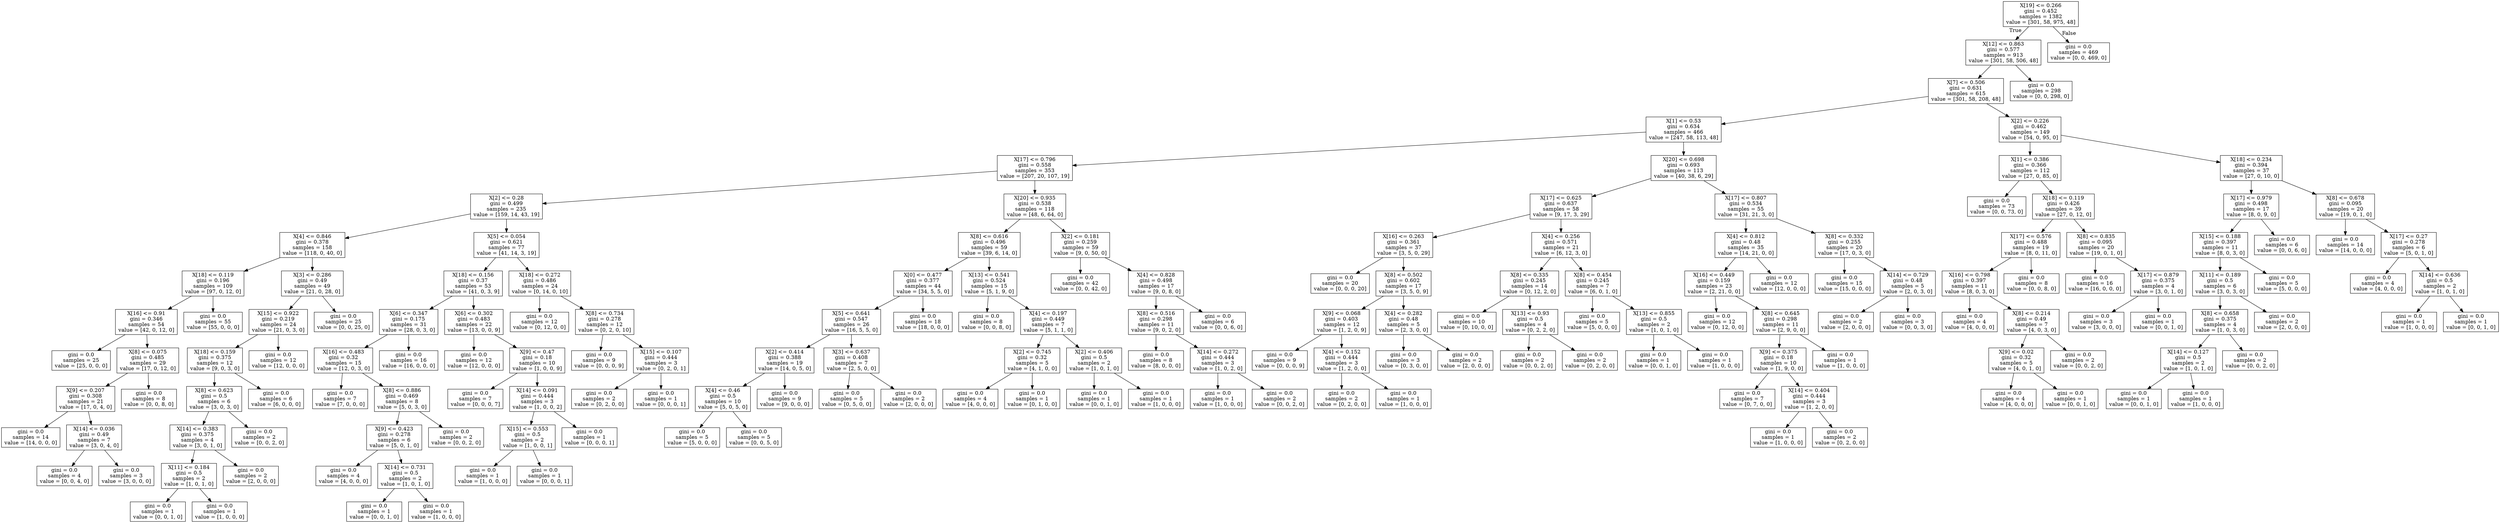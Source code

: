 digraph Tree {
node [shape=box] ;
0 [label="X[19] <= 0.266\ngini = 0.452\nsamples = 1382\nvalue = [301, 58, 975, 48]"] ;
1 [label="X[12] <= 0.863\ngini = 0.577\nsamples = 913\nvalue = [301, 58, 506, 48]"] ;
0 -> 1 [labeldistance=2.5, labelangle=45, headlabel="True"] ;
2 [label="X[7] <= 0.506\ngini = 0.631\nsamples = 615\nvalue = [301, 58, 208, 48]"] ;
1 -> 2 ;
3 [label="X[1] <= 0.53\ngini = 0.634\nsamples = 466\nvalue = [247, 58, 113, 48]"] ;
2 -> 3 ;
4 [label="X[17] <= 0.796\ngini = 0.558\nsamples = 353\nvalue = [207, 20, 107, 19]"] ;
3 -> 4 ;
5 [label="X[2] <= 0.28\ngini = 0.499\nsamples = 235\nvalue = [159, 14, 43, 19]"] ;
4 -> 5 ;
6 [label="X[4] <= 0.846\ngini = 0.378\nsamples = 158\nvalue = [118, 0, 40, 0]"] ;
5 -> 6 ;
7 [label="X[18] <= 0.119\ngini = 0.196\nsamples = 109\nvalue = [97, 0, 12, 0]"] ;
6 -> 7 ;
8 [label="X[16] <= 0.91\ngini = 0.346\nsamples = 54\nvalue = [42, 0, 12, 0]"] ;
7 -> 8 ;
9 [label="gini = 0.0\nsamples = 25\nvalue = [25, 0, 0, 0]"] ;
8 -> 9 ;
10 [label="X[8] <= 0.075\ngini = 0.485\nsamples = 29\nvalue = [17, 0, 12, 0]"] ;
8 -> 10 ;
11 [label="X[9] <= 0.207\ngini = 0.308\nsamples = 21\nvalue = [17, 0, 4, 0]"] ;
10 -> 11 ;
12 [label="gini = 0.0\nsamples = 14\nvalue = [14, 0, 0, 0]"] ;
11 -> 12 ;
13 [label="X[14] <= 0.036\ngini = 0.49\nsamples = 7\nvalue = [3, 0, 4, 0]"] ;
11 -> 13 ;
14 [label="gini = 0.0\nsamples = 4\nvalue = [0, 0, 4, 0]"] ;
13 -> 14 ;
15 [label="gini = 0.0\nsamples = 3\nvalue = [3, 0, 0, 0]"] ;
13 -> 15 ;
16 [label="gini = 0.0\nsamples = 8\nvalue = [0, 0, 8, 0]"] ;
10 -> 16 ;
17 [label="gini = 0.0\nsamples = 55\nvalue = [55, 0, 0, 0]"] ;
7 -> 17 ;
18 [label="X[3] <= 0.286\ngini = 0.49\nsamples = 49\nvalue = [21, 0, 28, 0]"] ;
6 -> 18 ;
19 [label="X[15] <= 0.922\ngini = 0.219\nsamples = 24\nvalue = [21, 0, 3, 0]"] ;
18 -> 19 ;
20 [label="X[18] <= 0.159\ngini = 0.375\nsamples = 12\nvalue = [9, 0, 3, 0]"] ;
19 -> 20 ;
21 [label="X[8] <= 0.623\ngini = 0.5\nsamples = 6\nvalue = [3, 0, 3, 0]"] ;
20 -> 21 ;
22 [label="X[14] <= 0.383\ngini = 0.375\nsamples = 4\nvalue = [3, 0, 1, 0]"] ;
21 -> 22 ;
23 [label="X[11] <= 0.184\ngini = 0.5\nsamples = 2\nvalue = [1, 0, 1, 0]"] ;
22 -> 23 ;
24 [label="gini = 0.0\nsamples = 1\nvalue = [0, 0, 1, 0]"] ;
23 -> 24 ;
25 [label="gini = 0.0\nsamples = 1\nvalue = [1, 0, 0, 0]"] ;
23 -> 25 ;
26 [label="gini = 0.0\nsamples = 2\nvalue = [2, 0, 0, 0]"] ;
22 -> 26 ;
27 [label="gini = 0.0\nsamples = 2\nvalue = [0, 0, 2, 0]"] ;
21 -> 27 ;
28 [label="gini = 0.0\nsamples = 6\nvalue = [6, 0, 0, 0]"] ;
20 -> 28 ;
29 [label="gini = 0.0\nsamples = 12\nvalue = [12, 0, 0, 0]"] ;
19 -> 29 ;
30 [label="gini = 0.0\nsamples = 25\nvalue = [0, 0, 25, 0]"] ;
18 -> 30 ;
31 [label="X[5] <= 0.054\ngini = 0.621\nsamples = 77\nvalue = [41, 14, 3, 19]"] ;
5 -> 31 ;
32 [label="X[18] <= 0.156\ngini = 0.37\nsamples = 53\nvalue = [41, 0, 3, 9]"] ;
31 -> 32 ;
33 [label="X[6] <= 0.347\ngini = 0.175\nsamples = 31\nvalue = [28, 0, 3, 0]"] ;
32 -> 33 ;
34 [label="X[16] <= 0.483\ngini = 0.32\nsamples = 15\nvalue = [12, 0, 3, 0]"] ;
33 -> 34 ;
35 [label="gini = 0.0\nsamples = 7\nvalue = [7, 0, 0, 0]"] ;
34 -> 35 ;
36 [label="X[8] <= 0.886\ngini = 0.469\nsamples = 8\nvalue = [5, 0, 3, 0]"] ;
34 -> 36 ;
37 [label="X[9] <= 0.423\ngini = 0.278\nsamples = 6\nvalue = [5, 0, 1, 0]"] ;
36 -> 37 ;
38 [label="gini = 0.0\nsamples = 4\nvalue = [4, 0, 0, 0]"] ;
37 -> 38 ;
39 [label="X[14] <= 0.731\ngini = 0.5\nsamples = 2\nvalue = [1, 0, 1, 0]"] ;
37 -> 39 ;
40 [label="gini = 0.0\nsamples = 1\nvalue = [0, 0, 1, 0]"] ;
39 -> 40 ;
41 [label="gini = 0.0\nsamples = 1\nvalue = [1, 0, 0, 0]"] ;
39 -> 41 ;
42 [label="gini = 0.0\nsamples = 2\nvalue = [0, 0, 2, 0]"] ;
36 -> 42 ;
43 [label="gini = 0.0\nsamples = 16\nvalue = [16, 0, 0, 0]"] ;
33 -> 43 ;
44 [label="X[6] <= 0.302\ngini = 0.483\nsamples = 22\nvalue = [13, 0, 0, 9]"] ;
32 -> 44 ;
45 [label="gini = 0.0\nsamples = 12\nvalue = [12, 0, 0, 0]"] ;
44 -> 45 ;
46 [label="X[9] <= 0.47\ngini = 0.18\nsamples = 10\nvalue = [1, 0, 0, 9]"] ;
44 -> 46 ;
47 [label="gini = 0.0\nsamples = 7\nvalue = [0, 0, 0, 7]"] ;
46 -> 47 ;
48 [label="X[14] <= 0.091\ngini = 0.444\nsamples = 3\nvalue = [1, 0, 0, 2]"] ;
46 -> 48 ;
49 [label="X[15] <= 0.553\ngini = 0.5\nsamples = 2\nvalue = [1, 0, 0, 1]"] ;
48 -> 49 ;
50 [label="gini = 0.0\nsamples = 1\nvalue = [1, 0, 0, 0]"] ;
49 -> 50 ;
51 [label="gini = 0.0\nsamples = 1\nvalue = [0, 0, 0, 1]"] ;
49 -> 51 ;
52 [label="gini = 0.0\nsamples = 1\nvalue = [0, 0, 0, 1]"] ;
48 -> 52 ;
53 [label="X[18] <= 0.272\ngini = 0.486\nsamples = 24\nvalue = [0, 14, 0, 10]"] ;
31 -> 53 ;
54 [label="gini = 0.0\nsamples = 12\nvalue = [0, 12, 0, 0]"] ;
53 -> 54 ;
55 [label="X[8] <= 0.734\ngini = 0.278\nsamples = 12\nvalue = [0, 2, 0, 10]"] ;
53 -> 55 ;
56 [label="gini = 0.0\nsamples = 9\nvalue = [0, 0, 0, 9]"] ;
55 -> 56 ;
57 [label="X[15] <= 0.107\ngini = 0.444\nsamples = 3\nvalue = [0, 2, 0, 1]"] ;
55 -> 57 ;
58 [label="gini = 0.0\nsamples = 2\nvalue = [0, 2, 0, 0]"] ;
57 -> 58 ;
59 [label="gini = 0.0\nsamples = 1\nvalue = [0, 0, 0, 1]"] ;
57 -> 59 ;
60 [label="X[20] <= 0.935\ngini = 0.538\nsamples = 118\nvalue = [48, 6, 64, 0]"] ;
4 -> 60 ;
61 [label="X[8] <= 0.616\ngini = 0.496\nsamples = 59\nvalue = [39, 6, 14, 0]"] ;
60 -> 61 ;
62 [label="X[0] <= 0.477\ngini = 0.377\nsamples = 44\nvalue = [34, 5, 5, 0]"] ;
61 -> 62 ;
63 [label="X[5] <= 0.641\ngini = 0.547\nsamples = 26\nvalue = [16, 5, 5, 0]"] ;
62 -> 63 ;
64 [label="X[2] <= 0.414\ngini = 0.388\nsamples = 19\nvalue = [14, 0, 5, 0]"] ;
63 -> 64 ;
65 [label="X[4] <= 0.46\ngini = 0.5\nsamples = 10\nvalue = [5, 0, 5, 0]"] ;
64 -> 65 ;
66 [label="gini = 0.0\nsamples = 5\nvalue = [5, 0, 0, 0]"] ;
65 -> 66 ;
67 [label="gini = 0.0\nsamples = 5\nvalue = [0, 0, 5, 0]"] ;
65 -> 67 ;
68 [label="gini = 0.0\nsamples = 9\nvalue = [9, 0, 0, 0]"] ;
64 -> 68 ;
69 [label="X[3] <= 0.637\ngini = 0.408\nsamples = 7\nvalue = [2, 5, 0, 0]"] ;
63 -> 69 ;
70 [label="gini = 0.0\nsamples = 5\nvalue = [0, 5, 0, 0]"] ;
69 -> 70 ;
71 [label="gini = 0.0\nsamples = 2\nvalue = [2, 0, 0, 0]"] ;
69 -> 71 ;
72 [label="gini = 0.0\nsamples = 18\nvalue = [18, 0, 0, 0]"] ;
62 -> 72 ;
73 [label="X[13] <= 0.541\ngini = 0.524\nsamples = 15\nvalue = [5, 1, 9, 0]"] ;
61 -> 73 ;
74 [label="gini = 0.0\nsamples = 8\nvalue = [0, 0, 8, 0]"] ;
73 -> 74 ;
75 [label="X[4] <= 0.197\ngini = 0.449\nsamples = 7\nvalue = [5, 1, 1, 0]"] ;
73 -> 75 ;
76 [label="X[2] <= 0.745\ngini = 0.32\nsamples = 5\nvalue = [4, 1, 0, 0]"] ;
75 -> 76 ;
77 [label="gini = 0.0\nsamples = 4\nvalue = [4, 0, 0, 0]"] ;
76 -> 77 ;
78 [label="gini = 0.0\nsamples = 1\nvalue = [0, 1, 0, 0]"] ;
76 -> 78 ;
79 [label="X[2] <= 0.406\ngini = 0.5\nsamples = 2\nvalue = [1, 0, 1, 0]"] ;
75 -> 79 ;
80 [label="gini = 0.0\nsamples = 1\nvalue = [0, 0, 1, 0]"] ;
79 -> 80 ;
81 [label="gini = 0.0\nsamples = 1\nvalue = [1, 0, 0, 0]"] ;
79 -> 81 ;
82 [label="X[2] <= 0.181\ngini = 0.259\nsamples = 59\nvalue = [9, 0, 50, 0]"] ;
60 -> 82 ;
83 [label="gini = 0.0\nsamples = 42\nvalue = [0, 0, 42, 0]"] ;
82 -> 83 ;
84 [label="X[4] <= 0.828\ngini = 0.498\nsamples = 17\nvalue = [9, 0, 8, 0]"] ;
82 -> 84 ;
85 [label="X[8] <= 0.516\ngini = 0.298\nsamples = 11\nvalue = [9, 0, 2, 0]"] ;
84 -> 85 ;
86 [label="gini = 0.0\nsamples = 8\nvalue = [8, 0, 0, 0]"] ;
85 -> 86 ;
87 [label="X[14] <= 0.272\ngini = 0.444\nsamples = 3\nvalue = [1, 0, 2, 0]"] ;
85 -> 87 ;
88 [label="gini = 0.0\nsamples = 1\nvalue = [1, 0, 0, 0]"] ;
87 -> 88 ;
89 [label="gini = 0.0\nsamples = 2\nvalue = [0, 0, 2, 0]"] ;
87 -> 89 ;
90 [label="gini = 0.0\nsamples = 6\nvalue = [0, 0, 6, 0]"] ;
84 -> 90 ;
91 [label="X[20] <= 0.698\ngini = 0.693\nsamples = 113\nvalue = [40, 38, 6, 29]"] ;
3 -> 91 ;
92 [label="X[17] <= 0.625\ngini = 0.637\nsamples = 58\nvalue = [9, 17, 3, 29]"] ;
91 -> 92 ;
93 [label="X[16] <= 0.263\ngini = 0.361\nsamples = 37\nvalue = [3, 5, 0, 29]"] ;
92 -> 93 ;
94 [label="gini = 0.0\nsamples = 20\nvalue = [0, 0, 0, 20]"] ;
93 -> 94 ;
95 [label="X[8] <= 0.502\ngini = 0.602\nsamples = 17\nvalue = [3, 5, 0, 9]"] ;
93 -> 95 ;
96 [label="X[9] <= 0.068\ngini = 0.403\nsamples = 12\nvalue = [1, 2, 0, 9]"] ;
95 -> 96 ;
97 [label="gini = 0.0\nsamples = 9\nvalue = [0, 0, 0, 9]"] ;
96 -> 97 ;
98 [label="X[4] <= 0.152\ngini = 0.444\nsamples = 3\nvalue = [1, 2, 0, 0]"] ;
96 -> 98 ;
99 [label="gini = 0.0\nsamples = 2\nvalue = [0, 2, 0, 0]"] ;
98 -> 99 ;
100 [label="gini = 0.0\nsamples = 1\nvalue = [1, 0, 0, 0]"] ;
98 -> 100 ;
101 [label="X[4] <= 0.282\ngini = 0.48\nsamples = 5\nvalue = [2, 3, 0, 0]"] ;
95 -> 101 ;
102 [label="gini = 0.0\nsamples = 3\nvalue = [0, 3, 0, 0]"] ;
101 -> 102 ;
103 [label="gini = 0.0\nsamples = 2\nvalue = [2, 0, 0, 0]"] ;
101 -> 103 ;
104 [label="X[4] <= 0.256\ngini = 0.571\nsamples = 21\nvalue = [6, 12, 3, 0]"] ;
92 -> 104 ;
105 [label="X[8] <= 0.335\ngini = 0.245\nsamples = 14\nvalue = [0, 12, 2, 0]"] ;
104 -> 105 ;
106 [label="gini = 0.0\nsamples = 10\nvalue = [0, 10, 0, 0]"] ;
105 -> 106 ;
107 [label="X[13] <= 0.93\ngini = 0.5\nsamples = 4\nvalue = [0, 2, 2, 0]"] ;
105 -> 107 ;
108 [label="gini = 0.0\nsamples = 2\nvalue = [0, 0, 2, 0]"] ;
107 -> 108 ;
109 [label="gini = 0.0\nsamples = 2\nvalue = [0, 2, 0, 0]"] ;
107 -> 109 ;
110 [label="X[8] <= 0.454\ngini = 0.245\nsamples = 7\nvalue = [6, 0, 1, 0]"] ;
104 -> 110 ;
111 [label="gini = 0.0\nsamples = 5\nvalue = [5, 0, 0, 0]"] ;
110 -> 111 ;
112 [label="X[13] <= 0.855\ngini = 0.5\nsamples = 2\nvalue = [1, 0, 1, 0]"] ;
110 -> 112 ;
113 [label="gini = 0.0\nsamples = 1\nvalue = [0, 0, 1, 0]"] ;
112 -> 113 ;
114 [label="gini = 0.0\nsamples = 1\nvalue = [1, 0, 0, 0]"] ;
112 -> 114 ;
115 [label="X[17] <= 0.807\ngini = 0.534\nsamples = 55\nvalue = [31, 21, 3, 0]"] ;
91 -> 115 ;
116 [label="X[4] <= 0.812\ngini = 0.48\nsamples = 35\nvalue = [14, 21, 0, 0]"] ;
115 -> 116 ;
117 [label="X[16] <= 0.449\ngini = 0.159\nsamples = 23\nvalue = [2, 21, 0, 0]"] ;
116 -> 117 ;
118 [label="gini = 0.0\nsamples = 12\nvalue = [0, 12, 0, 0]"] ;
117 -> 118 ;
119 [label="X[8] <= 0.645\ngini = 0.298\nsamples = 11\nvalue = [2, 9, 0, 0]"] ;
117 -> 119 ;
120 [label="X[9] <= 0.375\ngini = 0.18\nsamples = 10\nvalue = [1, 9, 0, 0]"] ;
119 -> 120 ;
121 [label="gini = 0.0\nsamples = 7\nvalue = [0, 7, 0, 0]"] ;
120 -> 121 ;
122 [label="X[14] <= 0.404\ngini = 0.444\nsamples = 3\nvalue = [1, 2, 0, 0]"] ;
120 -> 122 ;
123 [label="gini = 0.0\nsamples = 1\nvalue = [1, 0, 0, 0]"] ;
122 -> 123 ;
124 [label="gini = 0.0\nsamples = 2\nvalue = [0, 2, 0, 0]"] ;
122 -> 124 ;
125 [label="gini = 0.0\nsamples = 1\nvalue = [1, 0, 0, 0]"] ;
119 -> 125 ;
126 [label="gini = 0.0\nsamples = 12\nvalue = [12, 0, 0, 0]"] ;
116 -> 126 ;
127 [label="X[8] <= 0.332\ngini = 0.255\nsamples = 20\nvalue = [17, 0, 3, 0]"] ;
115 -> 127 ;
128 [label="gini = 0.0\nsamples = 15\nvalue = [15, 0, 0, 0]"] ;
127 -> 128 ;
129 [label="X[14] <= 0.729\ngini = 0.48\nsamples = 5\nvalue = [2, 0, 3, 0]"] ;
127 -> 129 ;
130 [label="gini = 0.0\nsamples = 2\nvalue = [2, 0, 0, 0]"] ;
129 -> 130 ;
131 [label="gini = 0.0\nsamples = 3\nvalue = [0, 0, 3, 0]"] ;
129 -> 131 ;
132 [label="X[2] <= 0.226\ngini = 0.462\nsamples = 149\nvalue = [54, 0, 95, 0]"] ;
2 -> 132 ;
133 [label="X[1] <= 0.386\ngini = 0.366\nsamples = 112\nvalue = [27, 0, 85, 0]"] ;
132 -> 133 ;
134 [label="gini = 0.0\nsamples = 73\nvalue = [0, 0, 73, 0]"] ;
133 -> 134 ;
135 [label="X[18] <= 0.119\ngini = 0.426\nsamples = 39\nvalue = [27, 0, 12, 0]"] ;
133 -> 135 ;
136 [label="X[17] <= 0.576\ngini = 0.488\nsamples = 19\nvalue = [8, 0, 11, 0]"] ;
135 -> 136 ;
137 [label="X[16] <= 0.798\ngini = 0.397\nsamples = 11\nvalue = [8, 0, 3, 0]"] ;
136 -> 137 ;
138 [label="gini = 0.0\nsamples = 4\nvalue = [4, 0, 0, 0]"] ;
137 -> 138 ;
139 [label="X[8] <= 0.214\ngini = 0.49\nsamples = 7\nvalue = [4, 0, 3, 0]"] ;
137 -> 139 ;
140 [label="X[9] <= 0.02\ngini = 0.32\nsamples = 5\nvalue = [4, 0, 1, 0]"] ;
139 -> 140 ;
141 [label="gini = 0.0\nsamples = 4\nvalue = [4, 0, 0, 0]"] ;
140 -> 141 ;
142 [label="gini = 0.0\nsamples = 1\nvalue = [0, 0, 1, 0]"] ;
140 -> 142 ;
143 [label="gini = 0.0\nsamples = 2\nvalue = [0, 0, 2, 0]"] ;
139 -> 143 ;
144 [label="gini = 0.0\nsamples = 8\nvalue = [0, 0, 8, 0]"] ;
136 -> 144 ;
145 [label="X[8] <= 0.835\ngini = 0.095\nsamples = 20\nvalue = [19, 0, 1, 0]"] ;
135 -> 145 ;
146 [label="gini = 0.0\nsamples = 16\nvalue = [16, 0, 0, 0]"] ;
145 -> 146 ;
147 [label="X[17] <= 0.879\ngini = 0.375\nsamples = 4\nvalue = [3, 0, 1, 0]"] ;
145 -> 147 ;
148 [label="gini = 0.0\nsamples = 3\nvalue = [3, 0, 0, 0]"] ;
147 -> 148 ;
149 [label="gini = 0.0\nsamples = 1\nvalue = [0, 0, 1, 0]"] ;
147 -> 149 ;
150 [label="X[18] <= 0.234\ngini = 0.394\nsamples = 37\nvalue = [27, 0, 10, 0]"] ;
132 -> 150 ;
151 [label="X[17] <= 0.979\ngini = 0.498\nsamples = 17\nvalue = [8, 0, 9, 0]"] ;
150 -> 151 ;
152 [label="X[15] <= 0.188\ngini = 0.397\nsamples = 11\nvalue = [8, 0, 3, 0]"] ;
151 -> 152 ;
153 [label="X[11] <= 0.189\ngini = 0.5\nsamples = 6\nvalue = [3, 0, 3, 0]"] ;
152 -> 153 ;
154 [label="X[8] <= 0.658\ngini = 0.375\nsamples = 4\nvalue = [1, 0, 3, 0]"] ;
153 -> 154 ;
155 [label="X[14] <= 0.127\ngini = 0.5\nsamples = 2\nvalue = [1, 0, 1, 0]"] ;
154 -> 155 ;
156 [label="gini = 0.0\nsamples = 1\nvalue = [0, 0, 1, 0]"] ;
155 -> 156 ;
157 [label="gini = 0.0\nsamples = 1\nvalue = [1, 0, 0, 0]"] ;
155 -> 157 ;
158 [label="gini = 0.0\nsamples = 2\nvalue = [0, 0, 2, 0]"] ;
154 -> 158 ;
159 [label="gini = 0.0\nsamples = 2\nvalue = [2, 0, 0, 0]"] ;
153 -> 159 ;
160 [label="gini = 0.0\nsamples = 5\nvalue = [5, 0, 0, 0]"] ;
152 -> 160 ;
161 [label="gini = 0.0\nsamples = 6\nvalue = [0, 0, 6, 0]"] ;
151 -> 161 ;
162 [label="X[8] <= 0.678\ngini = 0.095\nsamples = 20\nvalue = [19, 0, 1, 0]"] ;
150 -> 162 ;
163 [label="gini = 0.0\nsamples = 14\nvalue = [14, 0, 0, 0]"] ;
162 -> 163 ;
164 [label="X[17] <= 0.27\ngini = 0.278\nsamples = 6\nvalue = [5, 0, 1, 0]"] ;
162 -> 164 ;
165 [label="gini = 0.0\nsamples = 4\nvalue = [4, 0, 0, 0]"] ;
164 -> 165 ;
166 [label="X[14] <= 0.636\ngini = 0.5\nsamples = 2\nvalue = [1, 0, 1, 0]"] ;
164 -> 166 ;
167 [label="gini = 0.0\nsamples = 1\nvalue = [1, 0, 0, 0]"] ;
166 -> 167 ;
168 [label="gini = 0.0\nsamples = 1\nvalue = [0, 0, 1, 0]"] ;
166 -> 168 ;
169 [label="gini = 0.0\nsamples = 298\nvalue = [0, 0, 298, 0]"] ;
1 -> 169 ;
170 [label="gini = 0.0\nsamples = 469\nvalue = [0, 0, 469, 0]"] ;
0 -> 170 [labeldistance=2.5, labelangle=-45, headlabel="False"] ;
}